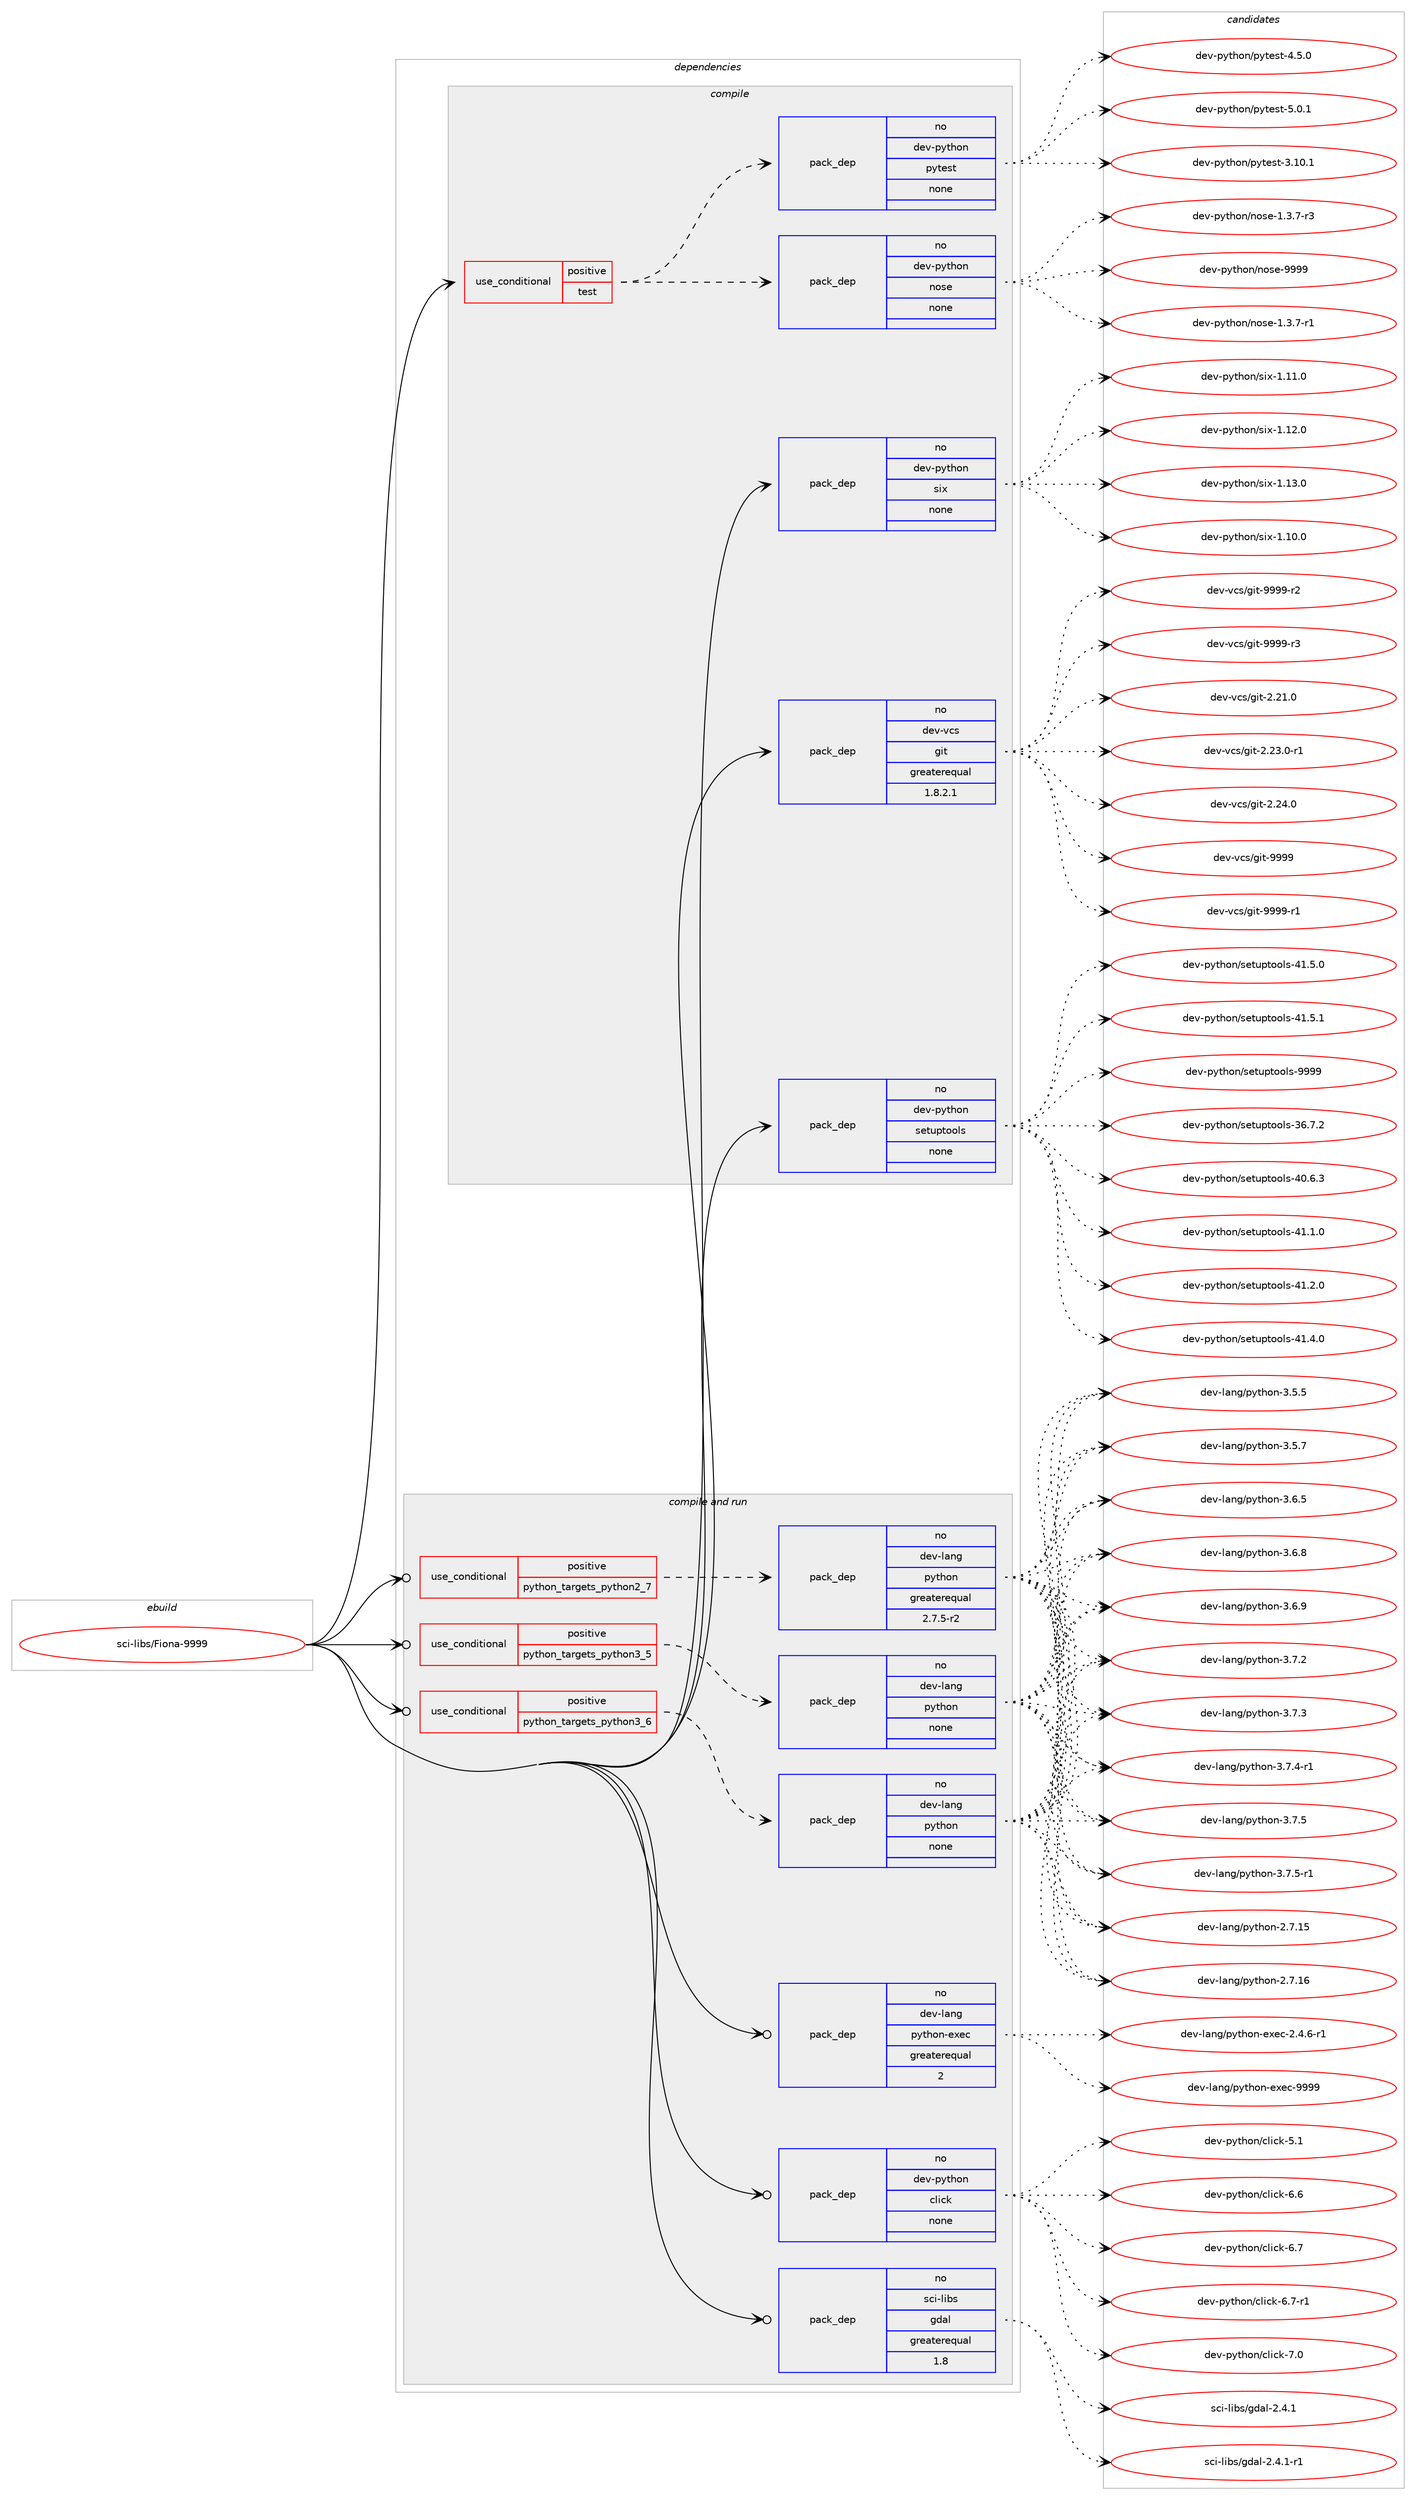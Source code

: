 digraph prolog {

# *************
# Graph options
# *************

newrank=true;
concentrate=true;
compound=true;
graph [rankdir=LR,fontname=Helvetica,fontsize=10,ranksep=1.5];#, ranksep=2.5, nodesep=0.2];
edge  [arrowhead=vee];
node  [fontname=Helvetica,fontsize=10];

# **********
# The ebuild
# **********

subgraph cluster_leftcol {
color=gray;
rank=same;
label=<<i>ebuild</i>>;
id [label="sci-libs/Fiona-9999", color=red, width=4, href="../sci-libs/Fiona-9999.svg"];
}

# ****************
# The dependencies
# ****************

subgraph cluster_midcol {
color=gray;
label=<<i>dependencies</i>>;
subgraph cluster_compile {
fillcolor="#eeeeee";
style=filled;
label=<<i>compile</i>>;
subgraph cond207568 {
dependency855368 [label=<<TABLE BORDER="0" CELLBORDER="1" CELLSPACING="0" CELLPADDING="4"><TR><TD ROWSPAN="3" CELLPADDING="10">use_conditional</TD></TR><TR><TD>positive</TD></TR><TR><TD>test</TD></TR></TABLE>>, shape=none, color=red];
subgraph pack632703 {
dependency855369 [label=<<TABLE BORDER="0" CELLBORDER="1" CELLSPACING="0" CELLPADDING="4" WIDTH="220"><TR><TD ROWSPAN="6" CELLPADDING="30">pack_dep</TD></TR><TR><TD WIDTH="110">no</TD></TR><TR><TD>dev-python</TD></TR><TR><TD>nose</TD></TR><TR><TD>none</TD></TR><TR><TD></TD></TR></TABLE>>, shape=none, color=blue];
}
dependency855368:e -> dependency855369:w [weight=20,style="dashed",arrowhead="vee"];
subgraph pack632704 {
dependency855370 [label=<<TABLE BORDER="0" CELLBORDER="1" CELLSPACING="0" CELLPADDING="4" WIDTH="220"><TR><TD ROWSPAN="6" CELLPADDING="30">pack_dep</TD></TR><TR><TD WIDTH="110">no</TD></TR><TR><TD>dev-python</TD></TR><TR><TD>pytest</TD></TR><TR><TD>none</TD></TR><TR><TD></TD></TR></TABLE>>, shape=none, color=blue];
}
dependency855368:e -> dependency855370:w [weight=20,style="dashed",arrowhead="vee"];
}
id:e -> dependency855368:w [weight=20,style="solid",arrowhead="vee"];
subgraph pack632705 {
dependency855371 [label=<<TABLE BORDER="0" CELLBORDER="1" CELLSPACING="0" CELLPADDING="4" WIDTH="220"><TR><TD ROWSPAN="6" CELLPADDING="30">pack_dep</TD></TR><TR><TD WIDTH="110">no</TD></TR><TR><TD>dev-python</TD></TR><TR><TD>setuptools</TD></TR><TR><TD>none</TD></TR><TR><TD></TD></TR></TABLE>>, shape=none, color=blue];
}
id:e -> dependency855371:w [weight=20,style="solid",arrowhead="vee"];
subgraph pack632706 {
dependency855372 [label=<<TABLE BORDER="0" CELLBORDER="1" CELLSPACING="0" CELLPADDING="4" WIDTH="220"><TR><TD ROWSPAN="6" CELLPADDING="30">pack_dep</TD></TR><TR><TD WIDTH="110">no</TD></TR><TR><TD>dev-python</TD></TR><TR><TD>six</TD></TR><TR><TD>none</TD></TR><TR><TD></TD></TR></TABLE>>, shape=none, color=blue];
}
id:e -> dependency855372:w [weight=20,style="solid",arrowhead="vee"];
subgraph pack632707 {
dependency855373 [label=<<TABLE BORDER="0" CELLBORDER="1" CELLSPACING="0" CELLPADDING="4" WIDTH="220"><TR><TD ROWSPAN="6" CELLPADDING="30">pack_dep</TD></TR><TR><TD WIDTH="110">no</TD></TR><TR><TD>dev-vcs</TD></TR><TR><TD>git</TD></TR><TR><TD>greaterequal</TD></TR><TR><TD>1.8.2.1</TD></TR></TABLE>>, shape=none, color=blue];
}
id:e -> dependency855373:w [weight=20,style="solid",arrowhead="vee"];
}
subgraph cluster_compileandrun {
fillcolor="#eeeeee";
style=filled;
label=<<i>compile and run</i>>;
subgraph cond207569 {
dependency855374 [label=<<TABLE BORDER="0" CELLBORDER="1" CELLSPACING="0" CELLPADDING="4"><TR><TD ROWSPAN="3" CELLPADDING="10">use_conditional</TD></TR><TR><TD>positive</TD></TR><TR><TD>python_targets_python2_7</TD></TR></TABLE>>, shape=none, color=red];
subgraph pack632708 {
dependency855375 [label=<<TABLE BORDER="0" CELLBORDER="1" CELLSPACING="0" CELLPADDING="4" WIDTH="220"><TR><TD ROWSPAN="6" CELLPADDING="30">pack_dep</TD></TR><TR><TD WIDTH="110">no</TD></TR><TR><TD>dev-lang</TD></TR><TR><TD>python</TD></TR><TR><TD>greaterequal</TD></TR><TR><TD>2.7.5-r2</TD></TR></TABLE>>, shape=none, color=blue];
}
dependency855374:e -> dependency855375:w [weight=20,style="dashed",arrowhead="vee"];
}
id:e -> dependency855374:w [weight=20,style="solid",arrowhead="odotvee"];
subgraph cond207570 {
dependency855376 [label=<<TABLE BORDER="0" CELLBORDER="1" CELLSPACING="0" CELLPADDING="4"><TR><TD ROWSPAN="3" CELLPADDING="10">use_conditional</TD></TR><TR><TD>positive</TD></TR><TR><TD>python_targets_python3_5</TD></TR></TABLE>>, shape=none, color=red];
subgraph pack632709 {
dependency855377 [label=<<TABLE BORDER="0" CELLBORDER="1" CELLSPACING="0" CELLPADDING="4" WIDTH="220"><TR><TD ROWSPAN="6" CELLPADDING="30">pack_dep</TD></TR><TR><TD WIDTH="110">no</TD></TR><TR><TD>dev-lang</TD></TR><TR><TD>python</TD></TR><TR><TD>none</TD></TR><TR><TD></TD></TR></TABLE>>, shape=none, color=blue];
}
dependency855376:e -> dependency855377:w [weight=20,style="dashed",arrowhead="vee"];
}
id:e -> dependency855376:w [weight=20,style="solid",arrowhead="odotvee"];
subgraph cond207571 {
dependency855378 [label=<<TABLE BORDER="0" CELLBORDER="1" CELLSPACING="0" CELLPADDING="4"><TR><TD ROWSPAN="3" CELLPADDING="10">use_conditional</TD></TR><TR><TD>positive</TD></TR><TR><TD>python_targets_python3_6</TD></TR></TABLE>>, shape=none, color=red];
subgraph pack632710 {
dependency855379 [label=<<TABLE BORDER="0" CELLBORDER="1" CELLSPACING="0" CELLPADDING="4" WIDTH="220"><TR><TD ROWSPAN="6" CELLPADDING="30">pack_dep</TD></TR><TR><TD WIDTH="110">no</TD></TR><TR><TD>dev-lang</TD></TR><TR><TD>python</TD></TR><TR><TD>none</TD></TR><TR><TD></TD></TR></TABLE>>, shape=none, color=blue];
}
dependency855378:e -> dependency855379:w [weight=20,style="dashed",arrowhead="vee"];
}
id:e -> dependency855378:w [weight=20,style="solid",arrowhead="odotvee"];
subgraph pack632711 {
dependency855380 [label=<<TABLE BORDER="0" CELLBORDER="1" CELLSPACING="0" CELLPADDING="4" WIDTH="220"><TR><TD ROWSPAN="6" CELLPADDING="30">pack_dep</TD></TR><TR><TD WIDTH="110">no</TD></TR><TR><TD>dev-lang</TD></TR><TR><TD>python-exec</TD></TR><TR><TD>greaterequal</TD></TR><TR><TD>2</TD></TR></TABLE>>, shape=none, color=blue];
}
id:e -> dependency855380:w [weight=20,style="solid",arrowhead="odotvee"];
subgraph pack632712 {
dependency855381 [label=<<TABLE BORDER="0" CELLBORDER="1" CELLSPACING="0" CELLPADDING="4" WIDTH="220"><TR><TD ROWSPAN="6" CELLPADDING="30">pack_dep</TD></TR><TR><TD WIDTH="110">no</TD></TR><TR><TD>dev-python</TD></TR><TR><TD>click</TD></TR><TR><TD>none</TD></TR><TR><TD></TD></TR></TABLE>>, shape=none, color=blue];
}
id:e -> dependency855381:w [weight=20,style="solid",arrowhead="odotvee"];
subgraph pack632713 {
dependency855382 [label=<<TABLE BORDER="0" CELLBORDER="1" CELLSPACING="0" CELLPADDING="4" WIDTH="220"><TR><TD ROWSPAN="6" CELLPADDING="30">pack_dep</TD></TR><TR><TD WIDTH="110">no</TD></TR><TR><TD>sci-libs</TD></TR><TR><TD>gdal</TD></TR><TR><TD>greaterequal</TD></TR><TR><TD>1.8</TD></TR></TABLE>>, shape=none, color=blue];
}
id:e -> dependency855382:w [weight=20,style="solid",arrowhead="odotvee"];
}
subgraph cluster_run {
fillcolor="#eeeeee";
style=filled;
label=<<i>run</i>>;
}
}

# **************
# The candidates
# **************

subgraph cluster_choices {
rank=same;
color=gray;
label=<<i>candidates</i>>;

subgraph choice632703 {
color=black;
nodesep=1;
choice10010111845112121116104111110471101111151014549465146554511449 [label="dev-python/nose-1.3.7-r1", color=red, width=4,href="../dev-python/nose-1.3.7-r1.svg"];
choice10010111845112121116104111110471101111151014549465146554511451 [label="dev-python/nose-1.3.7-r3", color=red, width=4,href="../dev-python/nose-1.3.7-r3.svg"];
choice10010111845112121116104111110471101111151014557575757 [label="dev-python/nose-9999", color=red, width=4,href="../dev-python/nose-9999.svg"];
dependency855369:e -> choice10010111845112121116104111110471101111151014549465146554511449:w [style=dotted,weight="100"];
dependency855369:e -> choice10010111845112121116104111110471101111151014549465146554511451:w [style=dotted,weight="100"];
dependency855369:e -> choice10010111845112121116104111110471101111151014557575757:w [style=dotted,weight="100"];
}
subgraph choice632704 {
color=black;
nodesep=1;
choice100101118451121211161041111104711212111610111511645514649484649 [label="dev-python/pytest-3.10.1", color=red, width=4,href="../dev-python/pytest-3.10.1.svg"];
choice1001011184511212111610411111047112121116101115116455246534648 [label="dev-python/pytest-4.5.0", color=red, width=4,href="../dev-python/pytest-4.5.0.svg"];
choice1001011184511212111610411111047112121116101115116455346484649 [label="dev-python/pytest-5.0.1", color=red, width=4,href="../dev-python/pytest-5.0.1.svg"];
dependency855370:e -> choice100101118451121211161041111104711212111610111511645514649484649:w [style=dotted,weight="100"];
dependency855370:e -> choice1001011184511212111610411111047112121116101115116455246534648:w [style=dotted,weight="100"];
dependency855370:e -> choice1001011184511212111610411111047112121116101115116455346484649:w [style=dotted,weight="100"];
}
subgraph choice632705 {
color=black;
nodesep=1;
choice100101118451121211161041111104711510111611711211611111110811545515446554650 [label="dev-python/setuptools-36.7.2", color=red, width=4,href="../dev-python/setuptools-36.7.2.svg"];
choice100101118451121211161041111104711510111611711211611111110811545524846544651 [label="dev-python/setuptools-40.6.3", color=red, width=4,href="../dev-python/setuptools-40.6.3.svg"];
choice100101118451121211161041111104711510111611711211611111110811545524946494648 [label="dev-python/setuptools-41.1.0", color=red, width=4,href="../dev-python/setuptools-41.1.0.svg"];
choice100101118451121211161041111104711510111611711211611111110811545524946504648 [label="dev-python/setuptools-41.2.0", color=red, width=4,href="../dev-python/setuptools-41.2.0.svg"];
choice100101118451121211161041111104711510111611711211611111110811545524946524648 [label="dev-python/setuptools-41.4.0", color=red, width=4,href="../dev-python/setuptools-41.4.0.svg"];
choice100101118451121211161041111104711510111611711211611111110811545524946534648 [label="dev-python/setuptools-41.5.0", color=red, width=4,href="../dev-python/setuptools-41.5.0.svg"];
choice100101118451121211161041111104711510111611711211611111110811545524946534649 [label="dev-python/setuptools-41.5.1", color=red, width=4,href="../dev-python/setuptools-41.5.1.svg"];
choice10010111845112121116104111110471151011161171121161111111081154557575757 [label="dev-python/setuptools-9999", color=red, width=4,href="../dev-python/setuptools-9999.svg"];
dependency855371:e -> choice100101118451121211161041111104711510111611711211611111110811545515446554650:w [style=dotted,weight="100"];
dependency855371:e -> choice100101118451121211161041111104711510111611711211611111110811545524846544651:w [style=dotted,weight="100"];
dependency855371:e -> choice100101118451121211161041111104711510111611711211611111110811545524946494648:w [style=dotted,weight="100"];
dependency855371:e -> choice100101118451121211161041111104711510111611711211611111110811545524946504648:w [style=dotted,weight="100"];
dependency855371:e -> choice100101118451121211161041111104711510111611711211611111110811545524946524648:w [style=dotted,weight="100"];
dependency855371:e -> choice100101118451121211161041111104711510111611711211611111110811545524946534648:w [style=dotted,weight="100"];
dependency855371:e -> choice100101118451121211161041111104711510111611711211611111110811545524946534649:w [style=dotted,weight="100"];
dependency855371:e -> choice10010111845112121116104111110471151011161171121161111111081154557575757:w [style=dotted,weight="100"];
}
subgraph choice632706 {
color=black;
nodesep=1;
choice100101118451121211161041111104711510512045494649484648 [label="dev-python/six-1.10.0", color=red, width=4,href="../dev-python/six-1.10.0.svg"];
choice100101118451121211161041111104711510512045494649494648 [label="dev-python/six-1.11.0", color=red, width=4,href="../dev-python/six-1.11.0.svg"];
choice100101118451121211161041111104711510512045494649504648 [label="dev-python/six-1.12.0", color=red, width=4,href="../dev-python/six-1.12.0.svg"];
choice100101118451121211161041111104711510512045494649514648 [label="dev-python/six-1.13.0", color=red, width=4,href="../dev-python/six-1.13.0.svg"];
dependency855372:e -> choice100101118451121211161041111104711510512045494649484648:w [style=dotted,weight="100"];
dependency855372:e -> choice100101118451121211161041111104711510512045494649494648:w [style=dotted,weight="100"];
dependency855372:e -> choice100101118451121211161041111104711510512045494649504648:w [style=dotted,weight="100"];
dependency855372:e -> choice100101118451121211161041111104711510512045494649514648:w [style=dotted,weight="100"];
}
subgraph choice632707 {
color=black;
nodesep=1;
choice10010111845118991154710310511645504650494648 [label="dev-vcs/git-2.21.0", color=red, width=4,href="../dev-vcs/git-2.21.0.svg"];
choice100101118451189911547103105116455046505146484511449 [label="dev-vcs/git-2.23.0-r1", color=red, width=4,href="../dev-vcs/git-2.23.0-r1.svg"];
choice10010111845118991154710310511645504650524648 [label="dev-vcs/git-2.24.0", color=red, width=4,href="../dev-vcs/git-2.24.0.svg"];
choice1001011184511899115471031051164557575757 [label="dev-vcs/git-9999", color=red, width=4,href="../dev-vcs/git-9999.svg"];
choice10010111845118991154710310511645575757574511449 [label="dev-vcs/git-9999-r1", color=red, width=4,href="../dev-vcs/git-9999-r1.svg"];
choice10010111845118991154710310511645575757574511450 [label="dev-vcs/git-9999-r2", color=red, width=4,href="../dev-vcs/git-9999-r2.svg"];
choice10010111845118991154710310511645575757574511451 [label="dev-vcs/git-9999-r3", color=red, width=4,href="../dev-vcs/git-9999-r3.svg"];
dependency855373:e -> choice10010111845118991154710310511645504650494648:w [style=dotted,weight="100"];
dependency855373:e -> choice100101118451189911547103105116455046505146484511449:w [style=dotted,weight="100"];
dependency855373:e -> choice10010111845118991154710310511645504650524648:w [style=dotted,weight="100"];
dependency855373:e -> choice1001011184511899115471031051164557575757:w [style=dotted,weight="100"];
dependency855373:e -> choice10010111845118991154710310511645575757574511449:w [style=dotted,weight="100"];
dependency855373:e -> choice10010111845118991154710310511645575757574511450:w [style=dotted,weight="100"];
dependency855373:e -> choice10010111845118991154710310511645575757574511451:w [style=dotted,weight="100"];
}
subgraph choice632708 {
color=black;
nodesep=1;
choice10010111845108971101034711212111610411111045504655464953 [label="dev-lang/python-2.7.15", color=red, width=4,href="../dev-lang/python-2.7.15.svg"];
choice10010111845108971101034711212111610411111045504655464954 [label="dev-lang/python-2.7.16", color=red, width=4,href="../dev-lang/python-2.7.16.svg"];
choice100101118451089711010347112121116104111110455146534653 [label="dev-lang/python-3.5.5", color=red, width=4,href="../dev-lang/python-3.5.5.svg"];
choice100101118451089711010347112121116104111110455146534655 [label="dev-lang/python-3.5.7", color=red, width=4,href="../dev-lang/python-3.5.7.svg"];
choice100101118451089711010347112121116104111110455146544653 [label="dev-lang/python-3.6.5", color=red, width=4,href="../dev-lang/python-3.6.5.svg"];
choice100101118451089711010347112121116104111110455146544656 [label="dev-lang/python-3.6.8", color=red, width=4,href="../dev-lang/python-3.6.8.svg"];
choice100101118451089711010347112121116104111110455146544657 [label="dev-lang/python-3.6.9", color=red, width=4,href="../dev-lang/python-3.6.9.svg"];
choice100101118451089711010347112121116104111110455146554650 [label="dev-lang/python-3.7.2", color=red, width=4,href="../dev-lang/python-3.7.2.svg"];
choice100101118451089711010347112121116104111110455146554651 [label="dev-lang/python-3.7.3", color=red, width=4,href="../dev-lang/python-3.7.3.svg"];
choice1001011184510897110103471121211161041111104551465546524511449 [label="dev-lang/python-3.7.4-r1", color=red, width=4,href="../dev-lang/python-3.7.4-r1.svg"];
choice100101118451089711010347112121116104111110455146554653 [label="dev-lang/python-3.7.5", color=red, width=4,href="../dev-lang/python-3.7.5.svg"];
choice1001011184510897110103471121211161041111104551465546534511449 [label="dev-lang/python-3.7.5-r1", color=red, width=4,href="../dev-lang/python-3.7.5-r1.svg"];
dependency855375:e -> choice10010111845108971101034711212111610411111045504655464953:w [style=dotted,weight="100"];
dependency855375:e -> choice10010111845108971101034711212111610411111045504655464954:w [style=dotted,weight="100"];
dependency855375:e -> choice100101118451089711010347112121116104111110455146534653:w [style=dotted,weight="100"];
dependency855375:e -> choice100101118451089711010347112121116104111110455146534655:w [style=dotted,weight="100"];
dependency855375:e -> choice100101118451089711010347112121116104111110455146544653:w [style=dotted,weight="100"];
dependency855375:e -> choice100101118451089711010347112121116104111110455146544656:w [style=dotted,weight="100"];
dependency855375:e -> choice100101118451089711010347112121116104111110455146544657:w [style=dotted,weight="100"];
dependency855375:e -> choice100101118451089711010347112121116104111110455146554650:w [style=dotted,weight="100"];
dependency855375:e -> choice100101118451089711010347112121116104111110455146554651:w [style=dotted,weight="100"];
dependency855375:e -> choice1001011184510897110103471121211161041111104551465546524511449:w [style=dotted,weight="100"];
dependency855375:e -> choice100101118451089711010347112121116104111110455146554653:w [style=dotted,weight="100"];
dependency855375:e -> choice1001011184510897110103471121211161041111104551465546534511449:w [style=dotted,weight="100"];
}
subgraph choice632709 {
color=black;
nodesep=1;
choice10010111845108971101034711212111610411111045504655464953 [label="dev-lang/python-2.7.15", color=red, width=4,href="../dev-lang/python-2.7.15.svg"];
choice10010111845108971101034711212111610411111045504655464954 [label="dev-lang/python-2.7.16", color=red, width=4,href="../dev-lang/python-2.7.16.svg"];
choice100101118451089711010347112121116104111110455146534653 [label="dev-lang/python-3.5.5", color=red, width=4,href="../dev-lang/python-3.5.5.svg"];
choice100101118451089711010347112121116104111110455146534655 [label="dev-lang/python-3.5.7", color=red, width=4,href="../dev-lang/python-3.5.7.svg"];
choice100101118451089711010347112121116104111110455146544653 [label="dev-lang/python-3.6.5", color=red, width=4,href="../dev-lang/python-3.6.5.svg"];
choice100101118451089711010347112121116104111110455146544656 [label="dev-lang/python-3.6.8", color=red, width=4,href="../dev-lang/python-3.6.8.svg"];
choice100101118451089711010347112121116104111110455146544657 [label="dev-lang/python-3.6.9", color=red, width=4,href="../dev-lang/python-3.6.9.svg"];
choice100101118451089711010347112121116104111110455146554650 [label="dev-lang/python-3.7.2", color=red, width=4,href="../dev-lang/python-3.7.2.svg"];
choice100101118451089711010347112121116104111110455146554651 [label="dev-lang/python-3.7.3", color=red, width=4,href="../dev-lang/python-3.7.3.svg"];
choice1001011184510897110103471121211161041111104551465546524511449 [label="dev-lang/python-3.7.4-r1", color=red, width=4,href="../dev-lang/python-3.7.4-r1.svg"];
choice100101118451089711010347112121116104111110455146554653 [label="dev-lang/python-3.7.5", color=red, width=4,href="../dev-lang/python-3.7.5.svg"];
choice1001011184510897110103471121211161041111104551465546534511449 [label="dev-lang/python-3.7.5-r1", color=red, width=4,href="../dev-lang/python-3.7.5-r1.svg"];
dependency855377:e -> choice10010111845108971101034711212111610411111045504655464953:w [style=dotted,weight="100"];
dependency855377:e -> choice10010111845108971101034711212111610411111045504655464954:w [style=dotted,weight="100"];
dependency855377:e -> choice100101118451089711010347112121116104111110455146534653:w [style=dotted,weight="100"];
dependency855377:e -> choice100101118451089711010347112121116104111110455146534655:w [style=dotted,weight="100"];
dependency855377:e -> choice100101118451089711010347112121116104111110455146544653:w [style=dotted,weight="100"];
dependency855377:e -> choice100101118451089711010347112121116104111110455146544656:w [style=dotted,weight="100"];
dependency855377:e -> choice100101118451089711010347112121116104111110455146544657:w [style=dotted,weight="100"];
dependency855377:e -> choice100101118451089711010347112121116104111110455146554650:w [style=dotted,weight="100"];
dependency855377:e -> choice100101118451089711010347112121116104111110455146554651:w [style=dotted,weight="100"];
dependency855377:e -> choice1001011184510897110103471121211161041111104551465546524511449:w [style=dotted,weight="100"];
dependency855377:e -> choice100101118451089711010347112121116104111110455146554653:w [style=dotted,weight="100"];
dependency855377:e -> choice1001011184510897110103471121211161041111104551465546534511449:w [style=dotted,weight="100"];
}
subgraph choice632710 {
color=black;
nodesep=1;
choice10010111845108971101034711212111610411111045504655464953 [label="dev-lang/python-2.7.15", color=red, width=4,href="../dev-lang/python-2.7.15.svg"];
choice10010111845108971101034711212111610411111045504655464954 [label="dev-lang/python-2.7.16", color=red, width=4,href="../dev-lang/python-2.7.16.svg"];
choice100101118451089711010347112121116104111110455146534653 [label="dev-lang/python-3.5.5", color=red, width=4,href="../dev-lang/python-3.5.5.svg"];
choice100101118451089711010347112121116104111110455146534655 [label="dev-lang/python-3.5.7", color=red, width=4,href="../dev-lang/python-3.5.7.svg"];
choice100101118451089711010347112121116104111110455146544653 [label="dev-lang/python-3.6.5", color=red, width=4,href="../dev-lang/python-3.6.5.svg"];
choice100101118451089711010347112121116104111110455146544656 [label="dev-lang/python-3.6.8", color=red, width=4,href="../dev-lang/python-3.6.8.svg"];
choice100101118451089711010347112121116104111110455146544657 [label="dev-lang/python-3.6.9", color=red, width=4,href="../dev-lang/python-3.6.9.svg"];
choice100101118451089711010347112121116104111110455146554650 [label="dev-lang/python-3.7.2", color=red, width=4,href="../dev-lang/python-3.7.2.svg"];
choice100101118451089711010347112121116104111110455146554651 [label="dev-lang/python-3.7.3", color=red, width=4,href="../dev-lang/python-3.7.3.svg"];
choice1001011184510897110103471121211161041111104551465546524511449 [label="dev-lang/python-3.7.4-r1", color=red, width=4,href="../dev-lang/python-3.7.4-r1.svg"];
choice100101118451089711010347112121116104111110455146554653 [label="dev-lang/python-3.7.5", color=red, width=4,href="../dev-lang/python-3.7.5.svg"];
choice1001011184510897110103471121211161041111104551465546534511449 [label="dev-lang/python-3.7.5-r1", color=red, width=4,href="../dev-lang/python-3.7.5-r1.svg"];
dependency855379:e -> choice10010111845108971101034711212111610411111045504655464953:w [style=dotted,weight="100"];
dependency855379:e -> choice10010111845108971101034711212111610411111045504655464954:w [style=dotted,weight="100"];
dependency855379:e -> choice100101118451089711010347112121116104111110455146534653:w [style=dotted,weight="100"];
dependency855379:e -> choice100101118451089711010347112121116104111110455146534655:w [style=dotted,weight="100"];
dependency855379:e -> choice100101118451089711010347112121116104111110455146544653:w [style=dotted,weight="100"];
dependency855379:e -> choice100101118451089711010347112121116104111110455146544656:w [style=dotted,weight="100"];
dependency855379:e -> choice100101118451089711010347112121116104111110455146544657:w [style=dotted,weight="100"];
dependency855379:e -> choice100101118451089711010347112121116104111110455146554650:w [style=dotted,weight="100"];
dependency855379:e -> choice100101118451089711010347112121116104111110455146554651:w [style=dotted,weight="100"];
dependency855379:e -> choice1001011184510897110103471121211161041111104551465546524511449:w [style=dotted,weight="100"];
dependency855379:e -> choice100101118451089711010347112121116104111110455146554653:w [style=dotted,weight="100"];
dependency855379:e -> choice1001011184510897110103471121211161041111104551465546534511449:w [style=dotted,weight="100"];
}
subgraph choice632711 {
color=black;
nodesep=1;
choice10010111845108971101034711212111610411111045101120101994550465246544511449 [label="dev-lang/python-exec-2.4.6-r1", color=red, width=4,href="../dev-lang/python-exec-2.4.6-r1.svg"];
choice10010111845108971101034711212111610411111045101120101994557575757 [label="dev-lang/python-exec-9999", color=red, width=4,href="../dev-lang/python-exec-9999.svg"];
dependency855380:e -> choice10010111845108971101034711212111610411111045101120101994550465246544511449:w [style=dotted,weight="100"];
dependency855380:e -> choice10010111845108971101034711212111610411111045101120101994557575757:w [style=dotted,weight="100"];
}
subgraph choice632712 {
color=black;
nodesep=1;
choice1001011184511212111610411111047991081059910745534649 [label="dev-python/click-5.1", color=red, width=4,href="../dev-python/click-5.1.svg"];
choice1001011184511212111610411111047991081059910745544654 [label="dev-python/click-6.6", color=red, width=4,href="../dev-python/click-6.6.svg"];
choice1001011184511212111610411111047991081059910745544655 [label="dev-python/click-6.7", color=red, width=4,href="../dev-python/click-6.7.svg"];
choice10010111845112121116104111110479910810599107455446554511449 [label="dev-python/click-6.7-r1", color=red, width=4,href="../dev-python/click-6.7-r1.svg"];
choice1001011184511212111610411111047991081059910745554648 [label="dev-python/click-7.0", color=red, width=4,href="../dev-python/click-7.0.svg"];
dependency855381:e -> choice1001011184511212111610411111047991081059910745534649:w [style=dotted,weight="100"];
dependency855381:e -> choice1001011184511212111610411111047991081059910745544654:w [style=dotted,weight="100"];
dependency855381:e -> choice1001011184511212111610411111047991081059910745544655:w [style=dotted,weight="100"];
dependency855381:e -> choice10010111845112121116104111110479910810599107455446554511449:w [style=dotted,weight="100"];
dependency855381:e -> choice1001011184511212111610411111047991081059910745554648:w [style=dotted,weight="100"];
}
subgraph choice632713 {
color=black;
nodesep=1;
choice1159910545108105981154710310097108455046524649 [label="sci-libs/gdal-2.4.1", color=red, width=4,href="../sci-libs/gdal-2.4.1.svg"];
choice11599105451081059811547103100971084550465246494511449 [label="sci-libs/gdal-2.4.1-r1", color=red, width=4,href="../sci-libs/gdal-2.4.1-r1.svg"];
dependency855382:e -> choice1159910545108105981154710310097108455046524649:w [style=dotted,weight="100"];
dependency855382:e -> choice11599105451081059811547103100971084550465246494511449:w [style=dotted,weight="100"];
}
}

}
